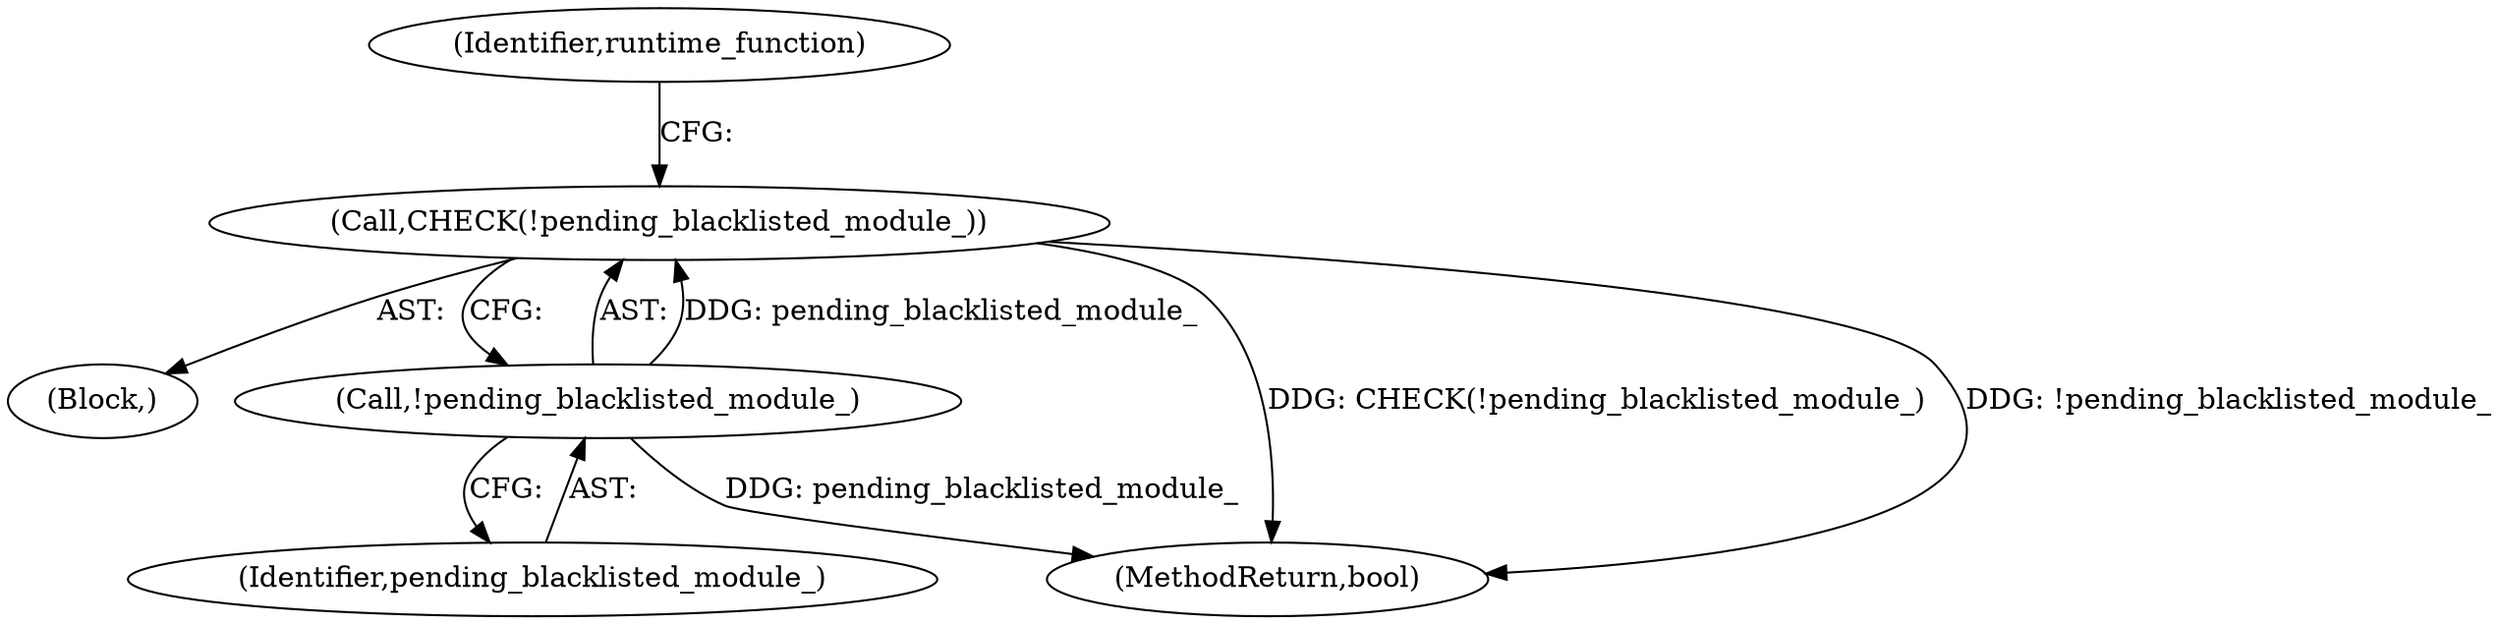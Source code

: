 digraph "1_Chrome_0fb75f1e468fe9054be3b3d3d5b9bf9a66e4199d_11@del" {
"1000108" [label="(Call,CHECK(!pending_blacklisted_module_))"];
"1000109" [label="(Call,!pending_blacklisted_module_)"];
"1000110" [label="(Identifier,pending_blacklisted_module_)"];
"1000102" [label="(Block,)"];
"1000109" [label="(Call,!pending_blacklisted_module_)"];
"1000181" [label="(MethodReturn,bool)"];
"1000114" [label="(Identifier,runtime_function)"];
"1000108" [label="(Call,CHECK(!pending_blacklisted_module_))"];
"1000108" -> "1000102"  [label="AST: "];
"1000108" -> "1000109"  [label="CFG: "];
"1000109" -> "1000108"  [label="AST: "];
"1000114" -> "1000108"  [label="CFG: "];
"1000108" -> "1000181"  [label="DDG: CHECK(!pending_blacklisted_module_)"];
"1000108" -> "1000181"  [label="DDG: !pending_blacklisted_module_"];
"1000109" -> "1000108"  [label="DDG: pending_blacklisted_module_"];
"1000109" -> "1000110"  [label="CFG: "];
"1000110" -> "1000109"  [label="AST: "];
"1000109" -> "1000181"  [label="DDG: pending_blacklisted_module_"];
}
